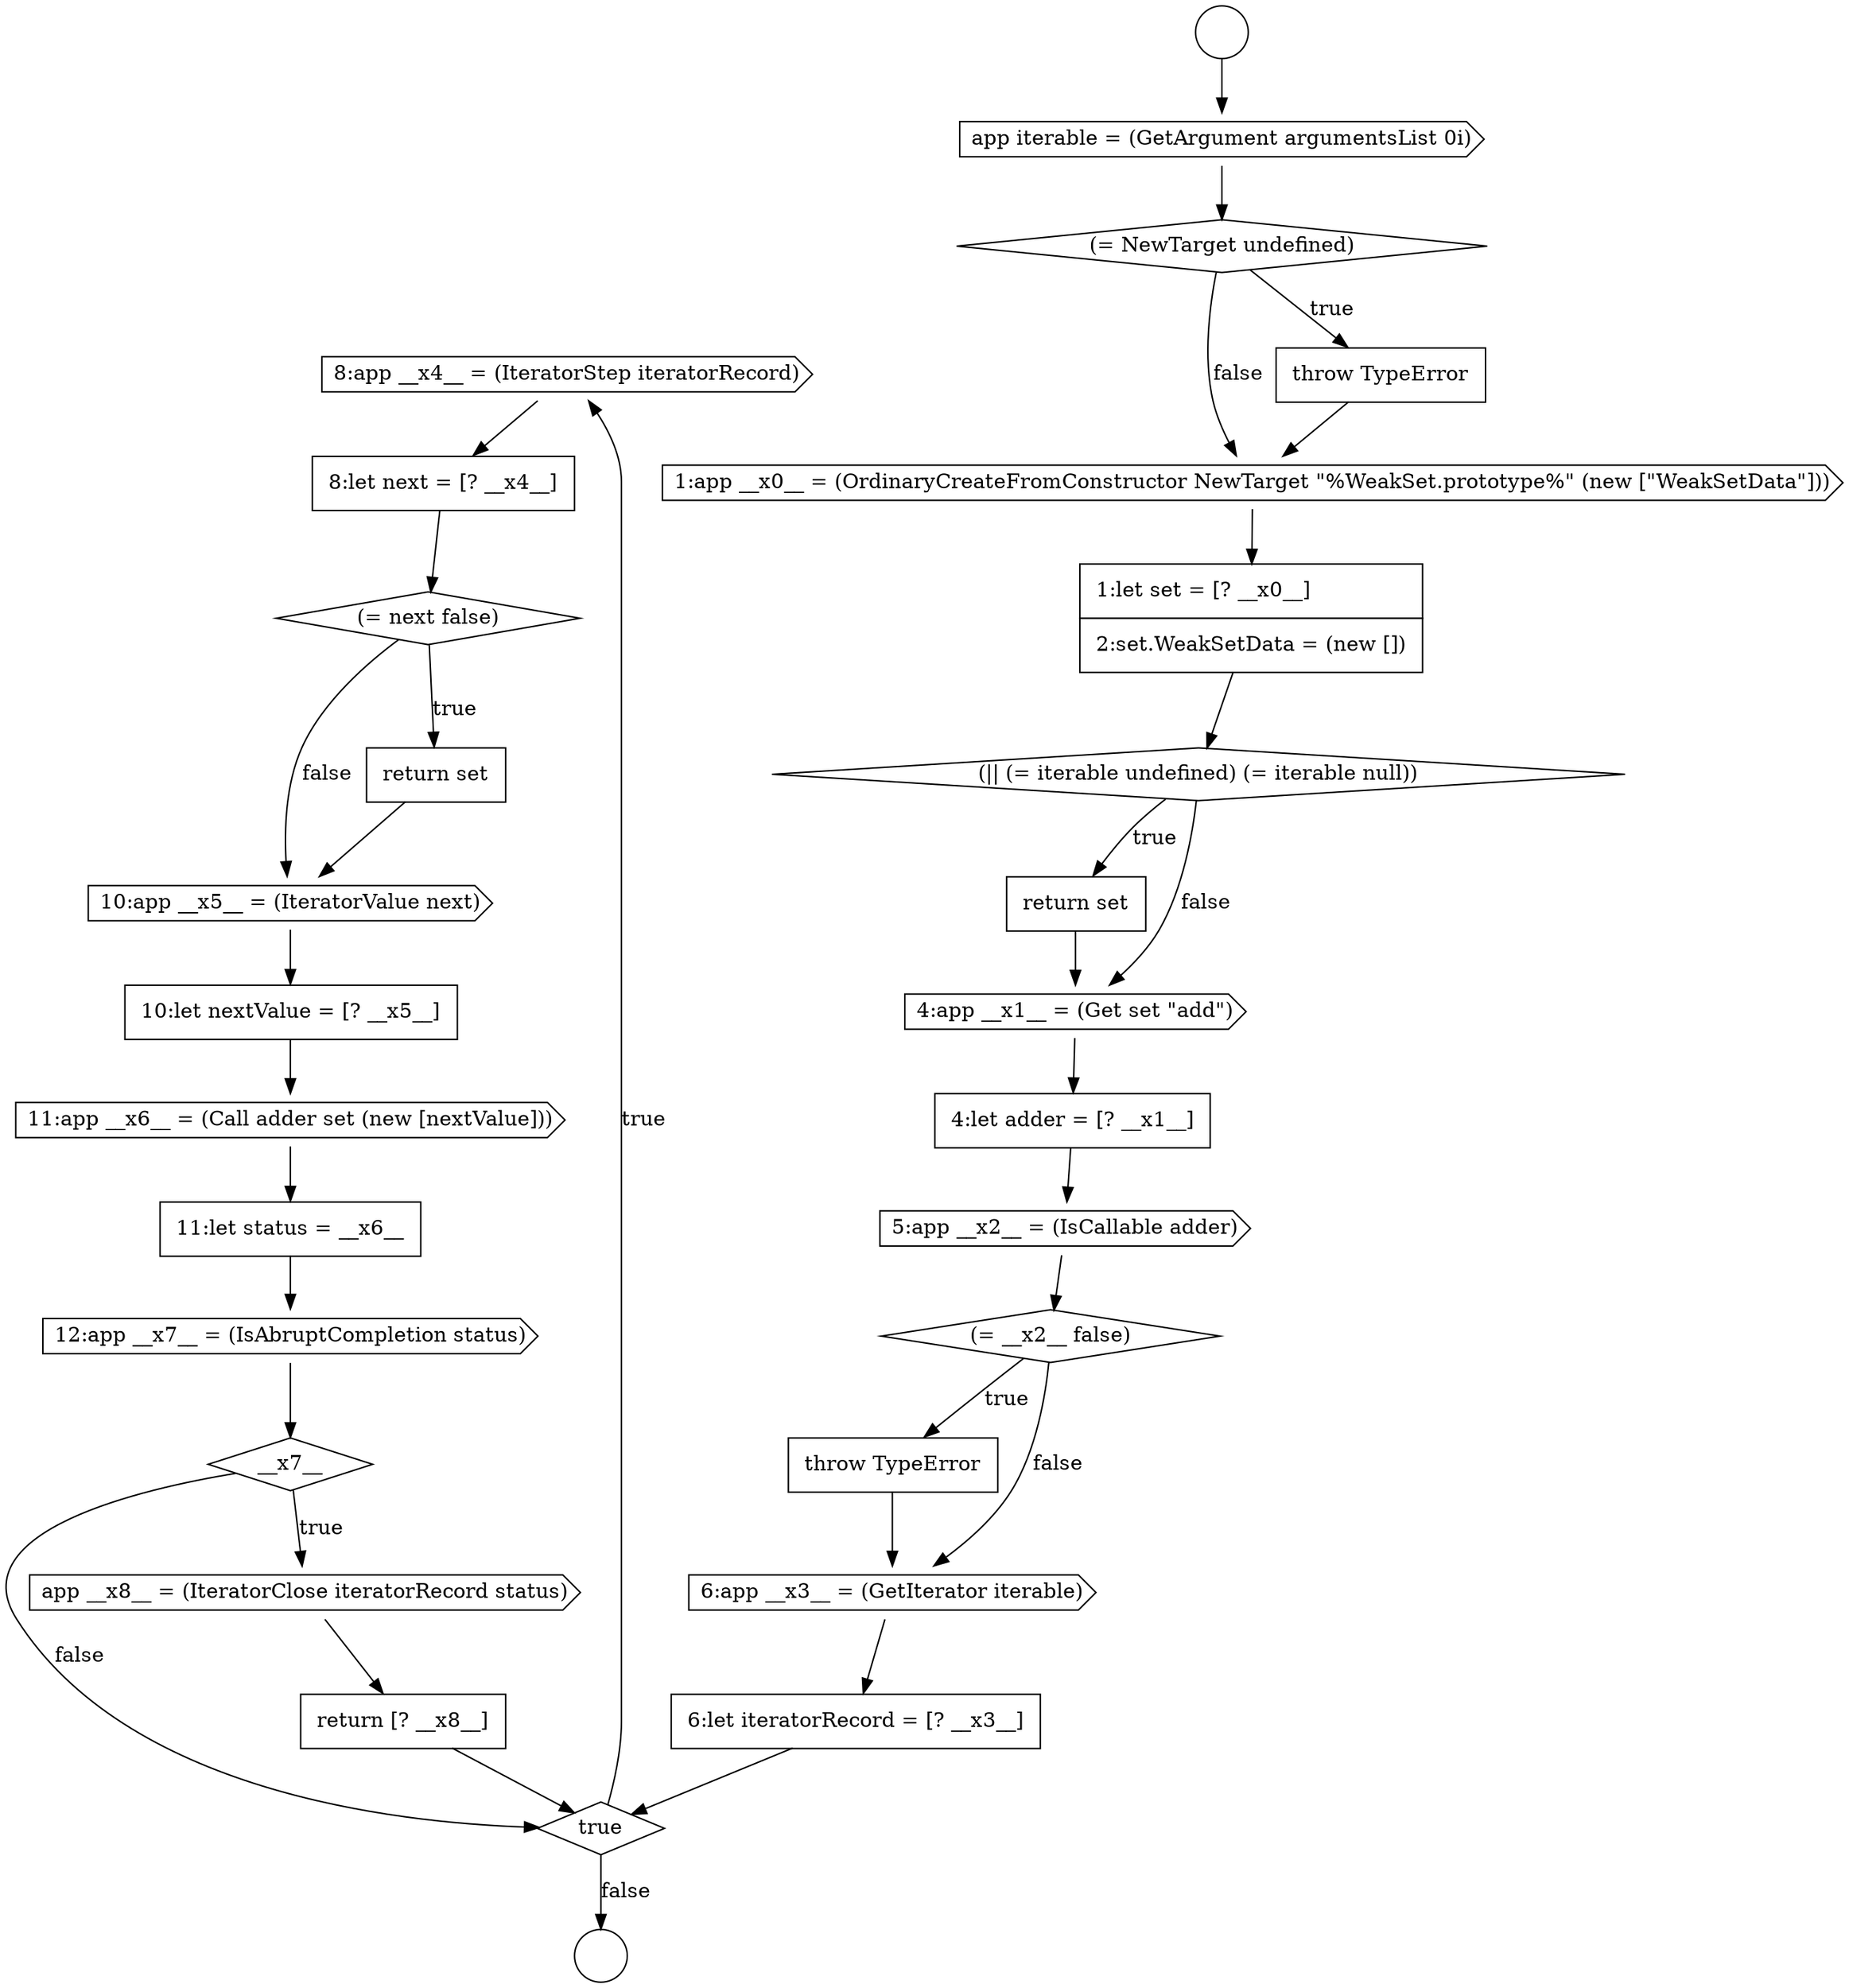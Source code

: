 digraph {
  node17394 [shape=cds, label=<<font color="black">8:app __x4__ = (IteratorStep iteratorRecord)</font>> color="black" fillcolor="white" style=filled]
  node17390 [shape=none, margin=0, label=<<font color="black">
    <table border="0" cellborder="1" cellspacing="0" cellpadding="10">
      <tr><td align="left">throw TypeError</td></tr>
    </table>
  </font>> color="black" fillcolor="white" style=filled]
  node17398 [shape=cds, label=<<font color="black">10:app __x5__ = (IteratorValue next)</font>> color="black" fillcolor="white" style=filled]
  node17403 [shape=diamond, label=<<font color="black">__x7__</font>> color="black" fillcolor="white" style=filled]
  node17385 [shape=none, margin=0, label=<<font color="black">
    <table border="0" cellborder="1" cellspacing="0" cellpadding="10">
      <tr><td align="left">return set</td></tr>
    </table>
  </font>> color="black" fillcolor="white" style=filled]
  node17395 [shape=none, margin=0, label=<<font color="black">
    <table border="0" cellborder="1" cellspacing="0" cellpadding="10">
      <tr><td align="left">8:let next = [? __x4__]</td></tr>
    </table>
  </font>> color="black" fillcolor="white" style=filled]
  node17402 [shape=cds, label=<<font color="black">12:app __x7__ = (IsAbruptCompletion status)</font>> color="black" fillcolor="white" style=filled]
  node17382 [shape=cds, label=<<font color="black">1:app __x0__ = (OrdinaryCreateFromConstructor NewTarget &quot;%WeakSet.prototype%&quot; (new [&quot;WeakSetData&quot;]))</font>> color="black" fillcolor="white" style=filled]
  node17405 [shape=none, margin=0, label=<<font color="black">
    <table border="0" cellborder="1" cellspacing="0" cellpadding="10">
      <tr><td align="left">return [? __x8__]</td></tr>
    </table>
  </font>> color="black" fillcolor="white" style=filled]
  node17392 [shape=none, margin=0, label=<<font color="black">
    <table border="0" cellborder="1" cellspacing="0" cellpadding="10">
      <tr><td align="left">6:let iteratorRecord = [? __x3__]</td></tr>
    </table>
  </font>> color="black" fillcolor="white" style=filled]
  node17401 [shape=none, margin=0, label=<<font color="black">
    <table border="0" cellborder="1" cellspacing="0" cellpadding="10">
      <tr><td align="left">11:let status = __x6__</td></tr>
    </table>
  </font>> color="black" fillcolor="white" style=filled]
  node17393 [shape=diamond, label=<<font color="black">true</font>> color="black" fillcolor="white" style=filled]
  node17388 [shape=cds, label=<<font color="black">5:app __x2__ = (IsCallable adder)</font>> color="black" fillcolor="white" style=filled]
  node17391 [shape=cds, label=<<font color="black">6:app __x3__ = (GetIterator iterable)</font>> color="black" fillcolor="white" style=filled]
  node17380 [shape=diamond, label=<<font color="black">(= NewTarget undefined)</font>> color="black" fillcolor="white" style=filled]
  node17397 [shape=none, margin=0, label=<<font color="black">
    <table border="0" cellborder="1" cellspacing="0" cellpadding="10">
      <tr><td align="left">return set</td></tr>
    </table>
  </font>> color="black" fillcolor="white" style=filled]
  node17384 [shape=diamond, label=<<font color="black">(|| (= iterable undefined) (= iterable null))</font>> color="black" fillcolor="white" style=filled]
  node17381 [shape=none, margin=0, label=<<font color="black">
    <table border="0" cellborder="1" cellspacing="0" cellpadding="10">
      <tr><td align="left">throw TypeError</td></tr>
    </table>
  </font>> color="black" fillcolor="white" style=filled]
  node17386 [shape=cds, label=<<font color="black">4:app __x1__ = (Get set &quot;add&quot;)</font>> color="black" fillcolor="white" style=filled]
  node17389 [shape=diamond, label=<<font color="black">(= __x2__ false)</font>> color="black" fillcolor="white" style=filled]
  node17378 [shape=circle label=" " color="black" fillcolor="white" style=filled]
  node17399 [shape=none, margin=0, label=<<font color="black">
    <table border="0" cellborder="1" cellspacing="0" cellpadding="10">
      <tr><td align="left">10:let nextValue = [? __x5__]</td></tr>
    </table>
  </font>> color="black" fillcolor="white" style=filled]
  node17377 [shape=circle label=" " color="black" fillcolor="white" style=filled]
  node17379 [shape=cds, label=<<font color="black">app iterable = (GetArgument argumentsList 0i)</font>> color="black" fillcolor="white" style=filled]
  node17396 [shape=diamond, label=<<font color="black">(= next false)</font>> color="black" fillcolor="white" style=filled]
  node17383 [shape=none, margin=0, label=<<font color="black">
    <table border="0" cellborder="1" cellspacing="0" cellpadding="10">
      <tr><td align="left">1:let set = [? __x0__]</td></tr>
      <tr><td align="left">2:set.WeakSetData = (new [])</td></tr>
    </table>
  </font>> color="black" fillcolor="white" style=filled]
  node17400 [shape=cds, label=<<font color="black">11:app __x6__ = (Call adder set (new [nextValue]))</font>> color="black" fillcolor="white" style=filled]
  node17387 [shape=none, margin=0, label=<<font color="black">
    <table border="0" cellborder="1" cellspacing="0" cellpadding="10">
      <tr><td align="left">4:let adder = [? __x1__]</td></tr>
    </table>
  </font>> color="black" fillcolor="white" style=filled]
  node17404 [shape=cds, label=<<font color="black">app __x8__ = (IteratorClose iteratorRecord status)</font>> color="black" fillcolor="white" style=filled]
  node17385 -> node17386 [ color="black"]
  node17395 -> node17396 [ color="black"]
  node17381 -> node17382 [ color="black"]
  node17392 -> node17393 [ color="black"]
  node17402 -> node17403 [ color="black"]
  node17388 -> node17389 [ color="black"]
  node17386 -> node17387 [ color="black"]
  node17401 -> node17402 [ color="black"]
  node17390 -> node17391 [ color="black"]
  node17396 -> node17397 [label=<<font color="black">true</font>> color="black"]
  node17396 -> node17398 [label=<<font color="black">false</font>> color="black"]
  node17399 -> node17400 [ color="black"]
  node17382 -> node17383 [ color="black"]
  node17403 -> node17404 [label=<<font color="black">true</font>> color="black"]
  node17403 -> node17393 [label=<<font color="black">false</font>> color="black"]
  node17379 -> node17380 [ color="black"]
  node17377 -> node17379 [ color="black"]
  node17400 -> node17401 [ color="black"]
  node17394 -> node17395 [ color="black"]
  node17393 -> node17394 [label=<<font color="black">true</font>> color="black"]
  node17393 -> node17378 [label=<<font color="black">false</font>> color="black"]
  node17391 -> node17392 [ color="black"]
  node17398 -> node17399 [ color="black"]
  node17404 -> node17405 [ color="black"]
  node17383 -> node17384 [ color="black"]
  node17384 -> node17385 [label=<<font color="black">true</font>> color="black"]
  node17384 -> node17386 [label=<<font color="black">false</font>> color="black"]
  node17397 -> node17398 [ color="black"]
  node17389 -> node17390 [label=<<font color="black">true</font>> color="black"]
  node17389 -> node17391 [label=<<font color="black">false</font>> color="black"]
  node17380 -> node17381 [label=<<font color="black">true</font>> color="black"]
  node17380 -> node17382 [label=<<font color="black">false</font>> color="black"]
  node17405 -> node17393 [ color="black"]
  node17387 -> node17388 [ color="black"]
}
